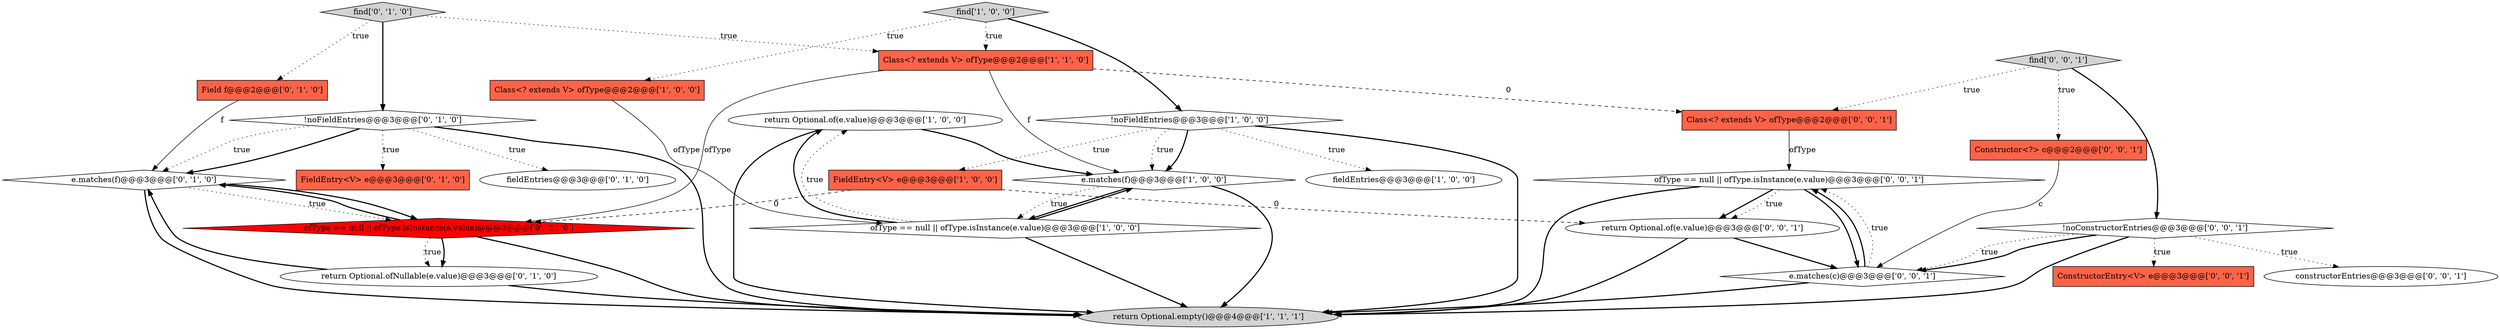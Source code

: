 digraph {
7 [style = filled, label = "return Optional.of(e.value)@@@3@@@['1', '0', '0']", fillcolor = white, shape = ellipse image = "AAA0AAABBB1BBB"];
15 [style = filled, label = "!noFieldEntries@@@3@@@['0', '1', '0']", fillcolor = white, shape = diamond image = "AAA0AAABBB2BBB"];
16 [style = filled, label = "ofType == null || ofType.isInstance(e.value)@@@3@@@['0', '1', '0']", fillcolor = red, shape = diamond image = "AAA1AAABBB2BBB"];
25 [style = filled, label = "ofType == null || ofType.isInstance(e.value)@@@3@@@['0', '0', '1']", fillcolor = white, shape = diamond image = "AAA0AAABBB3BBB"];
18 [style = filled, label = "ConstructorEntry<V> e@@@3@@@['0', '0', '1']", fillcolor = tomato, shape = box image = "AAA0AAABBB3BBB"];
20 [style = filled, label = "!noConstructorEntries@@@3@@@['0', '0', '1']", fillcolor = white, shape = diamond image = "AAA0AAABBB3BBB"];
12 [style = filled, label = "FieldEntry<V> e@@@3@@@['0', '1', '0']", fillcolor = tomato, shape = box image = "AAA0AAABBB2BBB"];
13 [style = filled, label = "fieldEntries@@@3@@@['0', '1', '0']", fillcolor = white, shape = ellipse image = "AAA0AAABBB2BBB"];
1 [style = filled, label = "!noFieldEntries@@@3@@@['1', '0', '0']", fillcolor = white, shape = diamond image = "AAA0AAABBB1BBB"];
3 [style = filled, label = "return Optional.empty()@@@4@@@['1', '1', '1']", fillcolor = lightgray, shape = ellipse image = "AAA0AAABBB1BBB"];
21 [style = filled, label = "Class<? extends V> ofType@@@2@@@['0', '0', '1']", fillcolor = tomato, shape = box image = "AAA0AAABBB3BBB"];
14 [style = filled, label = "e.matches(f)@@@3@@@['0', '1', '0']", fillcolor = white, shape = diamond image = "AAA0AAABBB2BBB"];
8 [style = filled, label = "Class<? extends V> ofType@@@2@@@['1', '1', '0']", fillcolor = tomato, shape = box image = "AAA0AAABBB1BBB"];
6 [style = filled, label = "Class<? extends V> ofType@@@2@@@['1', '0', '0']", fillcolor = tomato, shape = box image = "AAA0AAABBB1BBB"];
19 [style = filled, label = "Constructor<?> c@@@2@@@['0', '0', '1']", fillcolor = tomato, shape = box image = "AAA0AAABBB3BBB"];
5 [style = filled, label = "fieldEntries@@@3@@@['1', '0', '0']", fillcolor = white, shape = ellipse image = "AAA0AAABBB1BBB"];
26 [style = filled, label = "return Optional.of(e.value)@@@3@@@['0', '0', '1']", fillcolor = white, shape = ellipse image = "AAA0AAABBB3BBB"];
17 [style = filled, label = "find['0', '1', '0']", fillcolor = lightgray, shape = diamond image = "AAA0AAABBB2BBB"];
11 [style = filled, label = "Field f@@@2@@@['0', '1', '0']", fillcolor = tomato, shape = box image = "AAA0AAABBB2BBB"];
2 [style = filled, label = "ofType == null || ofType.isInstance(e.value)@@@3@@@['1', '0', '0']", fillcolor = white, shape = diamond image = "AAA0AAABBB1BBB"];
0 [style = filled, label = "e.matches(f)@@@3@@@['1', '0', '0']", fillcolor = white, shape = diamond image = "AAA0AAABBB1BBB"];
22 [style = filled, label = "e.matches(c)@@@3@@@['0', '0', '1']", fillcolor = white, shape = diamond image = "AAA0AAABBB3BBB"];
10 [style = filled, label = "return Optional.ofNullable(e.value)@@@3@@@['0', '1', '0']", fillcolor = white, shape = ellipse image = "AAA0AAABBB2BBB"];
24 [style = filled, label = "constructorEntries@@@3@@@['0', '0', '1']", fillcolor = white, shape = ellipse image = "AAA0AAABBB3BBB"];
9 [style = filled, label = "FieldEntry<V> e@@@3@@@['1', '0', '0']", fillcolor = tomato, shape = box image = "AAA1AAABBB1BBB"];
4 [style = filled, label = "find['1', '0', '0']", fillcolor = lightgray, shape = diamond image = "AAA0AAABBB1BBB"];
23 [style = filled, label = "find['0', '0', '1']", fillcolor = lightgray, shape = diamond image = "AAA0AAABBB3BBB"];
8->16 [style = solid, label="ofType"];
4->6 [style = dotted, label="true"];
0->3 [style = bold, label=""];
14->16 [style = bold, label=""];
14->3 [style = bold, label=""];
16->3 [style = bold, label=""];
22->25 [style = bold, label=""];
23->20 [style = bold, label=""];
9->16 [style = dashed, label="0"];
15->14 [style = bold, label=""];
25->22 [style = bold, label=""];
20->24 [style = dotted, label="true"];
10->14 [style = bold, label=""];
16->10 [style = bold, label=""];
26->3 [style = bold, label=""];
2->3 [style = bold, label=""];
22->25 [style = dotted, label="true"];
0->2 [style = bold, label=""];
25->3 [style = bold, label=""];
23->21 [style = dotted, label="true"];
1->3 [style = bold, label=""];
4->8 [style = dotted, label="true"];
10->3 [style = bold, label=""];
7->0 [style = bold, label=""];
20->3 [style = bold, label=""];
1->0 [style = bold, label=""];
23->19 [style = dotted, label="true"];
8->21 [style = dashed, label="0"];
15->14 [style = dotted, label="true"];
15->3 [style = bold, label=""];
16->10 [style = dotted, label="true"];
7->3 [style = bold, label=""];
26->22 [style = bold, label=""];
15->13 [style = dotted, label="true"];
20->22 [style = bold, label=""];
14->16 [style = dotted, label="true"];
22->3 [style = bold, label=""];
17->8 [style = dotted, label="true"];
2->0 [style = bold, label=""];
21->25 [style = solid, label="ofType"];
2->7 [style = dotted, label="true"];
1->9 [style = dotted, label="true"];
25->26 [style = bold, label=""];
9->26 [style = dashed, label="0"];
17->15 [style = bold, label=""];
20->18 [style = dotted, label="true"];
15->12 [style = dotted, label="true"];
16->14 [style = bold, label=""];
6->2 [style = solid, label="ofType"];
11->14 [style = solid, label="f"];
19->22 [style = solid, label="c"];
4->1 [style = bold, label=""];
1->0 [style = dotted, label="true"];
20->22 [style = dotted, label="true"];
0->2 [style = dotted, label="true"];
2->7 [style = bold, label=""];
8->0 [style = solid, label="f"];
25->26 [style = dotted, label="true"];
1->5 [style = dotted, label="true"];
17->11 [style = dotted, label="true"];
}
